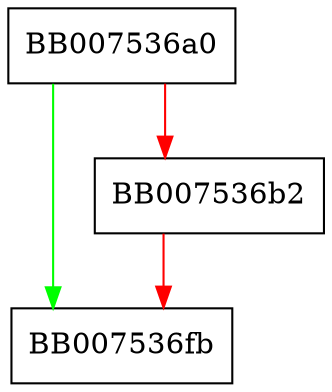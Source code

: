 digraph pkey_ec_cleanup {
  node [shape="box"];
  graph [splines=ortho];
  BB007536a0 -> BB007536fb [color="green"];
  BB007536a0 -> BB007536b2 [color="red"];
  BB007536b2 -> BB007536fb [color="red"];
}